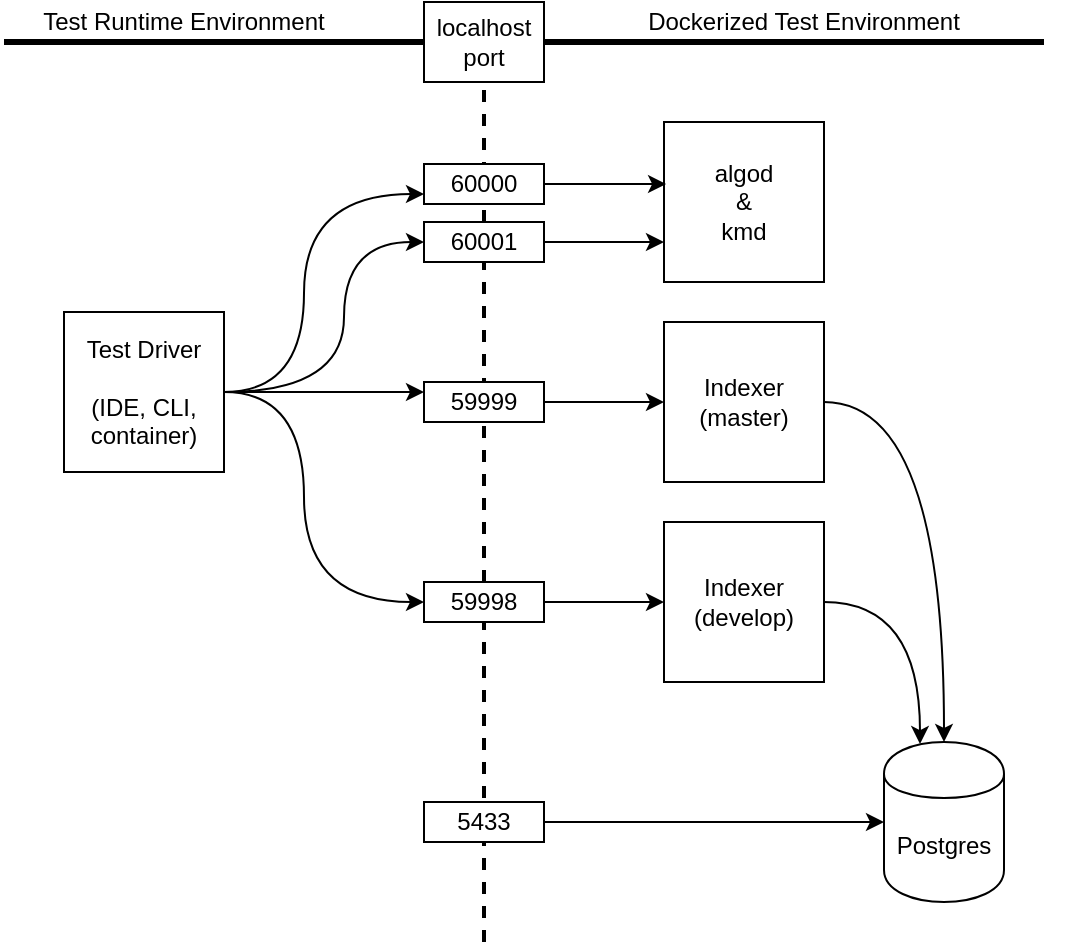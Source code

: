 <mxfile version="13.4.2" type="google"><diagram id="HS0lg_PoKlv11ZVYbhXw" name="Page-1"><mxGraphModel dx="918" dy="486" grid="1" gridSize="10" guides="1" tooltips="1" connect="1" arrows="1" fold="1" page="1" pageScale="1" pageWidth="850" pageHeight="1100" math="0" shadow="0"><root><mxCell id="0"/><mxCell id="1" parent="0"/><mxCell id="YCCqw9m8MG-2d-XIQVSM-2" value="Dockerized Test Environment" style="text;html=1;strokeColor=none;fillColor=none;align=center;verticalAlign=middle;whiteSpace=wrap;rounded=0;" vertex="1" parent="1"><mxGeometry x="390" y="220" width="260" height="20" as="geometry"/></mxCell><mxCell id="YCCqw9m8MG-2d-XIQVSM-3" value="algod&lt;br&gt;&amp;amp;&lt;br&gt;kmd" style="whiteSpace=wrap;html=1;aspect=fixed;" vertex="1" parent="1"><mxGeometry x="450" y="280" width="80" height="80" as="geometry"/></mxCell><mxCell id="YCCqw9m8MG-2d-XIQVSM-4" value="" style="endArrow=none;dashed=1;html=1;strokeWidth=2;" edge="1" parent="1"><mxGeometry width="50" height="50" relative="1" as="geometry"><mxPoint x="360" y="690" as="sourcePoint"/><mxPoint x="360" y="240" as="targetPoint"/></mxGeometry></mxCell><mxCell id="YCCqw9m8MG-2d-XIQVSM-5" value="Test Runtime Environment" style="text;html=1;strokeColor=none;fillColor=none;align=center;verticalAlign=middle;whiteSpace=wrap;rounded=0;" vertex="1" parent="1"><mxGeometry x="120" y="220" width="180" height="20" as="geometry"/></mxCell><mxCell id="YCCqw9m8MG-2d-XIQVSM-6" value="Postgres" style="shape=cylinder;whiteSpace=wrap;html=1;boundedLbl=1;backgroundOutline=1;" vertex="1" parent="1"><mxGeometry x="560" y="590" width="60" height="80" as="geometry"/></mxCell><mxCell id="YCCqw9m8MG-2d-XIQVSM-21" style="edgeStyle=orthogonalEdgeStyle;orthogonalLoop=1;jettySize=auto;html=1;strokeWidth=1;curved=1;" edge="1" parent="1" source="YCCqw9m8MG-2d-XIQVSM-9" target="YCCqw9m8MG-2d-XIQVSM-6"><mxGeometry relative="1" as="geometry"><Array as="points"><mxPoint x="590" y="420"/></Array></mxGeometry></mxCell><mxCell id="YCCqw9m8MG-2d-XIQVSM-9" value="Indexer&lt;br&gt;(master)&lt;span style=&quot;color: rgba(0 , 0 , 0 , 0) ; font-family: monospace ; font-size: 0px&quot;&gt;%3CmxGraphModel%3E%3Croot%3E%3CmxCell%20id%3D%220%22%2F%3E%3CmxCell%20id%3D%221%22%20parent%3D%220%22%2F%3E%3CmxCell%20id%3D%222%22%20value%3D%22algod%26lt%3Bbr%26gt%3B%26amp%3Bamp%3B%26lt%3Bbr%26gt%3Bkmd%22%20style%3D%22whiteSpace%3Dwrap%3Bhtml%3D1%3Baspect%3Dfixed%3B%22%20vertex%3D%221%22%20parent%3D%221%22%3E%3CmxGeometry%20x%3D%22480%22%20y%3D%22280%22%20width%3D%2280%22%20height%3D%2280%22%20as%3D%22geometry%22%2F%3E%3C%2FmxCell%3E%3C%2Froot%3E%3C%2FmxGraphModel%3E&lt;/span&gt;" style="whiteSpace=wrap;html=1;aspect=fixed;" vertex="1" parent="1"><mxGeometry x="450" y="380" width="80" height="80" as="geometry"/></mxCell><mxCell id="YCCqw9m8MG-2d-XIQVSM-22" style="edgeStyle=orthogonalEdgeStyle;orthogonalLoop=1;jettySize=auto;html=1;entryX=0.3;entryY=0.013;entryDx=0;entryDy=0;strokeWidth=1;curved=1;entryPerimeter=0;" edge="1" parent="1" source="YCCqw9m8MG-2d-XIQVSM-10" target="YCCqw9m8MG-2d-XIQVSM-6"><mxGeometry relative="1" as="geometry"/></mxCell><mxCell id="YCCqw9m8MG-2d-XIQVSM-10" value="Indexer&lt;br&gt;(develop)&lt;span style=&quot;color: rgba(0 , 0 , 0 , 0) ; font-family: monospace ; font-size: 0px&quot;&gt;%3CmxGraphModel%3E%3Croot%3E%3CmxCell%20id%3D%220%22%2F%3E%3CmxCell%20id%3D%221%22%20parent%3D%220%22%2F%3E%3CmxCell%20id%3D%222%22%20value%3D%22algod%26lt%3Bbr%26gt%3B%26amp%3Bamp%3B%26lt%3Bbr%26gt%3Bkmd%22%20style%3D%22whiteSpace%3Dwrap%3Bhtml%3D1%3Baspect%3Dfixed%3B%22%20vertex%3D%221%22%20parent%3D%221%22%3E%3CmxGeometry%20x%3D%22480%22%20y%3D%22280%22%20width%3D%2280%22%20height%3D%2280%22%20as%3D%22geometry%22%2F%3E%3C%2FmxCell%3E%3C%2Froot%3E%3C%2FmxGraphModel%3E&lt;/span&gt;" style="whiteSpace=wrap;html=1;aspect=fixed;" vertex="1" parent="1"><mxGeometry x="450" y="480" width="80" height="80" as="geometry"/></mxCell><mxCell id="YCCqw9m8MG-2d-XIQVSM-20" style="edgeStyle=orthogonalEdgeStyle;rounded=0;orthogonalLoop=1;jettySize=auto;html=1;strokeWidth=1;entryX=0;entryY=0.75;entryDx=0;entryDy=0;" edge="1" parent="1" source="YCCqw9m8MG-2d-XIQVSM-14" target="YCCqw9m8MG-2d-XIQVSM-3"><mxGeometry relative="1" as="geometry"/></mxCell><mxCell id="YCCqw9m8MG-2d-XIQVSM-14" value="60001" style="rounded=0;whiteSpace=wrap;html=1;" vertex="1" parent="1"><mxGeometry x="330" y="330" width="60" height="20" as="geometry"/></mxCell><mxCell id="YCCqw9m8MG-2d-XIQVSM-18" style="edgeStyle=orthogonalEdgeStyle;rounded=0;orthogonalLoop=1;jettySize=auto;html=1;exitX=1;exitY=0.5;exitDx=0;exitDy=0;entryX=0.013;entryY=0.388;entryDx=0;entryDy=0;entryPerimeter=0;strokeWidth=1;" edge="1" parent="1" source="YCCqw9m8MG-2d-XIQVSM-16" target="YCCqw9m8MG-2d-XIQVSM-3"><mxGeometry relative="1" as="geometry"/></mxCell><mxCell id="YCCqw9m8MG-2d-XIQVSM-16" value="60000" style="rounded=0;whiteSpace=wrap;html=1;" vertex="1" parent="1"><mxGeometry x="330" y="301" width="60" height="20" as="geometry"/></mxCell><mxCell id="YCCqw9m8MG-2d-XIQVSM-24" style="edgeStyle=orthogonalEdgeStyle;curved=1;orthogonalLoop=1;jettySize=auto;html=1;entryX=0;entryY=0.5;entryDx=0;entryDy=0;strokeWidth=1;" edge="1" parent="1" source="YCCqw9m8MG-2d-XIQVSM-23" target="YCCqw9m8MG-2d-XIQVSM-9"><mxGeometry relative="1" as="geometry"/></mxCell><mxCell id="YCCqw9m8MG-2d-XIQVSM-23" value="59999" style="rounded=0;whiteSpace=wrap;html=1;" vertex="1" parent="1"><mxGeometry x="330" y="410" width="60" height="20" as="geometry"/></mxCell><mxCell id="YCCqw9m8MG-2d-XIQVSM-27" style="edgeStyle=orthogonalEdgeStyle;curved=1;orthogonalLoop=1;jettySize=auto;html=1;entryX=0;entryY=0.5;entryDx=0;entryDy=0;strokeWidth=1;" edge="1" parent="1" source="YCCqw9m8MG-2d-XIQVSM-25" target="YCCqw9m8MG-2d-XIQVSM-10"><mxGeometry relative="1" as="geometry"/></mxCell><mxCell id="YCCqw9m8MG-2d-XIQVSM-25" value="59998" style="rounded=0;whiteSpace=wrap;html=1;" vertex="1" parent="1"><mxGeometry x="330" y="510" width="60" height="20" as="geometry"/></mxCell><mxCell id="YCCqw9m8MG-2d-XIQVSM-29" style="edgeStyle=orthogonalEdgeStyle;curved=1;orthogonalLoop=1;jettySize=auto;html=1;entryX=0;entryY=0.5;entryDx=0;entryDy=0;strokeWidth=1;" edge="1" parent="1" source="YCCqw9m8MG-2d-XIQVSM-28" target="YCCqw9m8MG-2d-XIQVSM-6"><mxGeometry relative="1" as="geometry"/></mxCell><mxCell id="YCCqw9m8MG-2d-XIQVSM-28" value="5433" style="rounded=0;whiteSpace=wrap;html=1;" vertex="1" parent="1"><mxGeometry x="330" y="620" width="60" height="20" as="geometry"/></mxCell><mxCell id="YCCqw9m8MG-2d-XIQVSM-32" style="edgeStyle=orthogonalEdgeStyle;curved=1;orthogonalLoop=1;jettySize=auto;html=1;entryX=0;entryY=0.75;entryDx=0;entryDy=0;strokeWidth=1;" edge="1" parent="1" source="YCCqw9m8MG-2d-XIQVSM-31" target="YCCqw9m8MG-2d-XIQVSM-16"><mxGeometry relative="1" as="geometry"><Array as="points"><mxPoint x="270" y="415"/><mxPoint x="270" y="316"/></Array></mxGeometry></mxCell><mxCell id="YCCqw9m8MG-2d-XIQVSM-33" style="edgeStyle=orthogonalEdgeStyle;curved=1;orthogonalLoop=1;jettySize=auto;html=1;entryX=0;entryY=0.5;entryDx=0;entryDy=0;strokeWidth=1;" edge="1" parent="1" source="YCCqw9m8MG-2d-XIQVSM-31" target="YCCqw9m8MG-2d-XIQVSM-14"><mxGeometry relative="1" as="geometry"><Array as="points"><mxPoint x="290" y="415"/><mxPoint x="290" y="340"/></Array></mxGeometry></mxCell><mxCell id="YCCqw9m8MG-2d-XIQVSM-34" style="edgeStyle=orthogonalEdgeStyle;curved=1;orthogonalLoop=1;jettySize=auto;html=1;entryX=0;entryY=0.25;entryDx=0;entryDy=0;strokeWidth=1;" edge="1" parent="1" source="YCCqw9m8MG-2d-XIQVSM-31" target="YCCqw9m8MG-2d-XIQVSM-23"><mxGeometry relative="1" as="geometry"/></mxCell><mxCell id="YCCqw9m8MG-2d-XIQVSM-35" style="edgeStyle=orthogonalEdgeStyle;curved=1;orthogonalLoop=1;jettySize=auto;html=1;entryX=0;entryY=0.5;entryDx=0;entryDy=0;strokeWidth=1;" edge="1" parent="1" source="YCCqw9m8MG-2d-XIQVSM-31" target="YCCqw9m8MG-2d-XIQVSM-25"><mxGeometry relative="1" as="geometry"><Array as="points"><mxPoint x="270" y="415"/><mxPoint x="270" y="520"/></Array></mxGeometry></mxCell><mxCell id="YCCqw9m8MG-2d-XIQVSM-31" value="Test Driver&lt;br&gt;&lt;br&gt;(IDE, CLI, container)" style="whiteSpace=wrap;html=1;aspect=fixed;" vertex="1" parent="1"><mxGeometry x="150" y="375" width="80" height="80" as="geometry"/></mxCell><mxCell id="YCCqw9m8MG-2d-XIQVSM-41" value="" style="endArrow=none;html=1;strokeWidth=3;" edge="1" parent="1" source="YCCqw9m8MG-2d-XIQVSM-42"><mxGeometry width="50" height="50" relative="1" as="geometry"><mxPoint x="120" y="240" as="sourcePoint"/><mxPoint x="640" y="240" as="targetPoint"/></mxGeometry></mxCell><mxCell id="YCCqw9m8MG-2d-XIQVSM-42" value="localhost&lt;br&gt;port" style="rounded=0;whiteSpace=wrap;html=1;" vertex="1" parent="1"><mxGeometry x="330" y="220" width="60" height="40" as="geometry"/></mxCell><mxCell id="YCCqw9m8MG-2d-XIQVSM-43" value="" style="endArrow=none;html=1;strokeWidth=3;" edge="1" parent="1" target="YCCqw9m8MG-2d-XIQVSM-42"><mxGeometry width="50" height="50" relative="1" as="geometry"><mxPoint x="120" y="240" as="sourcePoint"/><mxPoint x="640" y="240" as="targetPoint"/></mxGeometry></mxCell></root></mxGraphModel></diagram></mxfile>